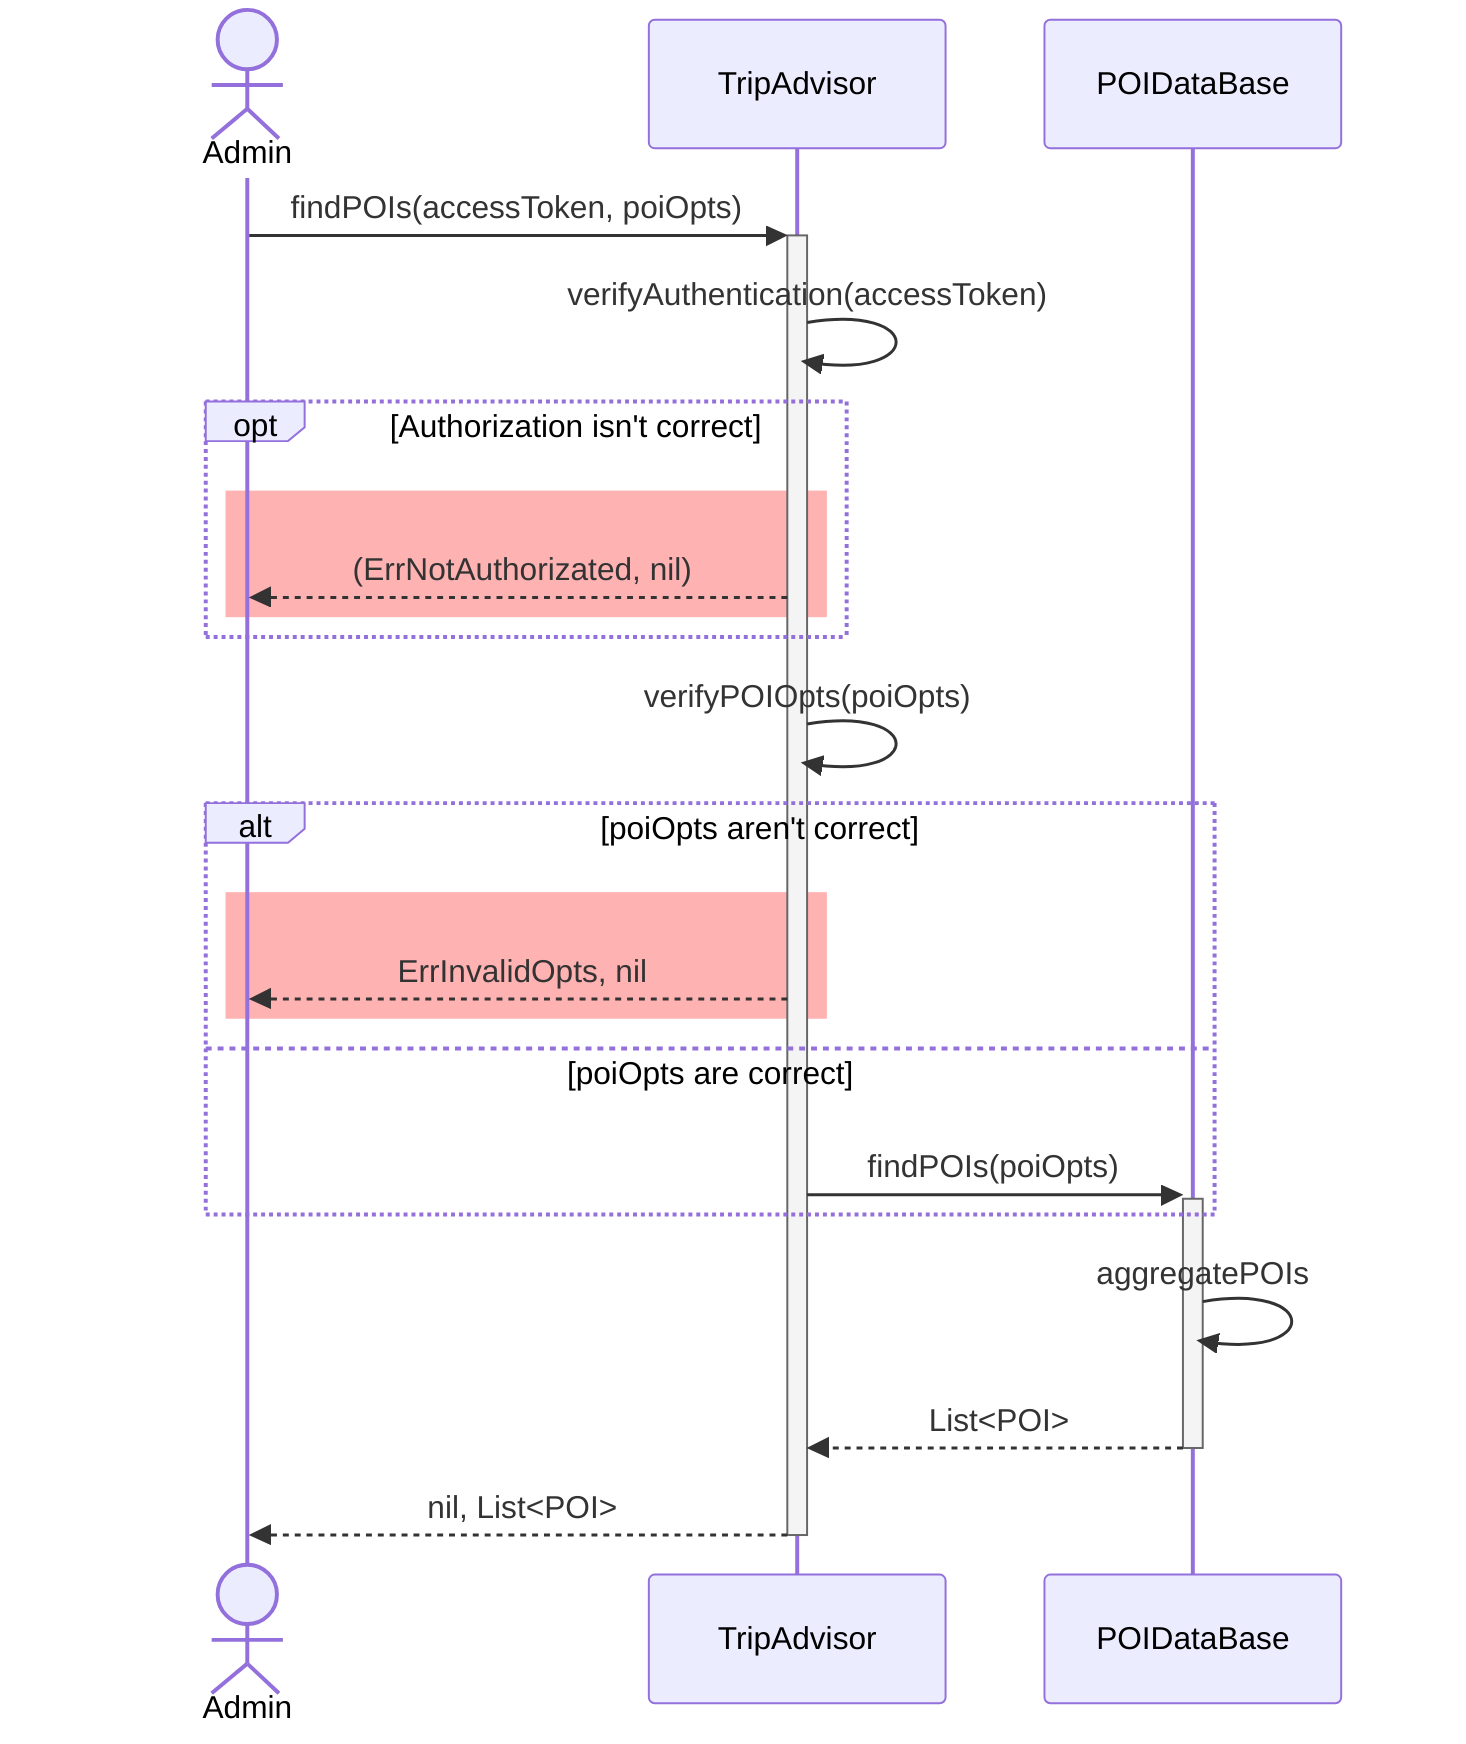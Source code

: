 %% @backgroundColor(Silver)

sequenceDiagram
	actor Admin as Admin
	participant Trip as TripAdvisor
	participant DB as POIDataBase

	Admin->>+Trip: findPOIs(accessToken, poiOpts)

		Trip->>Trip: verifyAuthentication(accessToken)
		opt Authorization isn't correct
			rect rgba(255, 0, 0, 0.3)
				Trip-->>Admin: (ErrNotAuthorizated, nil)
			end
		end

		Trip->>Trip: verifyPOIOpts(poiOpts)

		alt poiOpts aren't correct
			rect rgba(255, 0, 0, 0.3)
				Trip-->>Admin: ErrInvalidOpts, nil
			end

		else poiOpts are correct
			Trip->>+DB: findPOIs(poiOpts)
		end

		DB->>DB: aggregatePOIs

		DB-->>-Trip: List<POI>
		Trip-->>-Admin: nil, List<POI>
